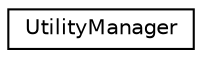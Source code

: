 digraph "Graphical Class Hierarchy"
{
 // LATEX_PDF_SIZE
  edge [fontname="Helvetica",fontsize="10",labelfontname="Helvetica",labelfontsize="10"];
  node [fontname="Helvetica",fontsize="10",shape=record];
  rankdir="LR";
  Node0 [label="UtilityManager",height=0.2,width=0.4,color="black", fillcolor="white", style="filled",URL="$classUtilityManager.html",tooltip="The UtilityManager class."];
}
